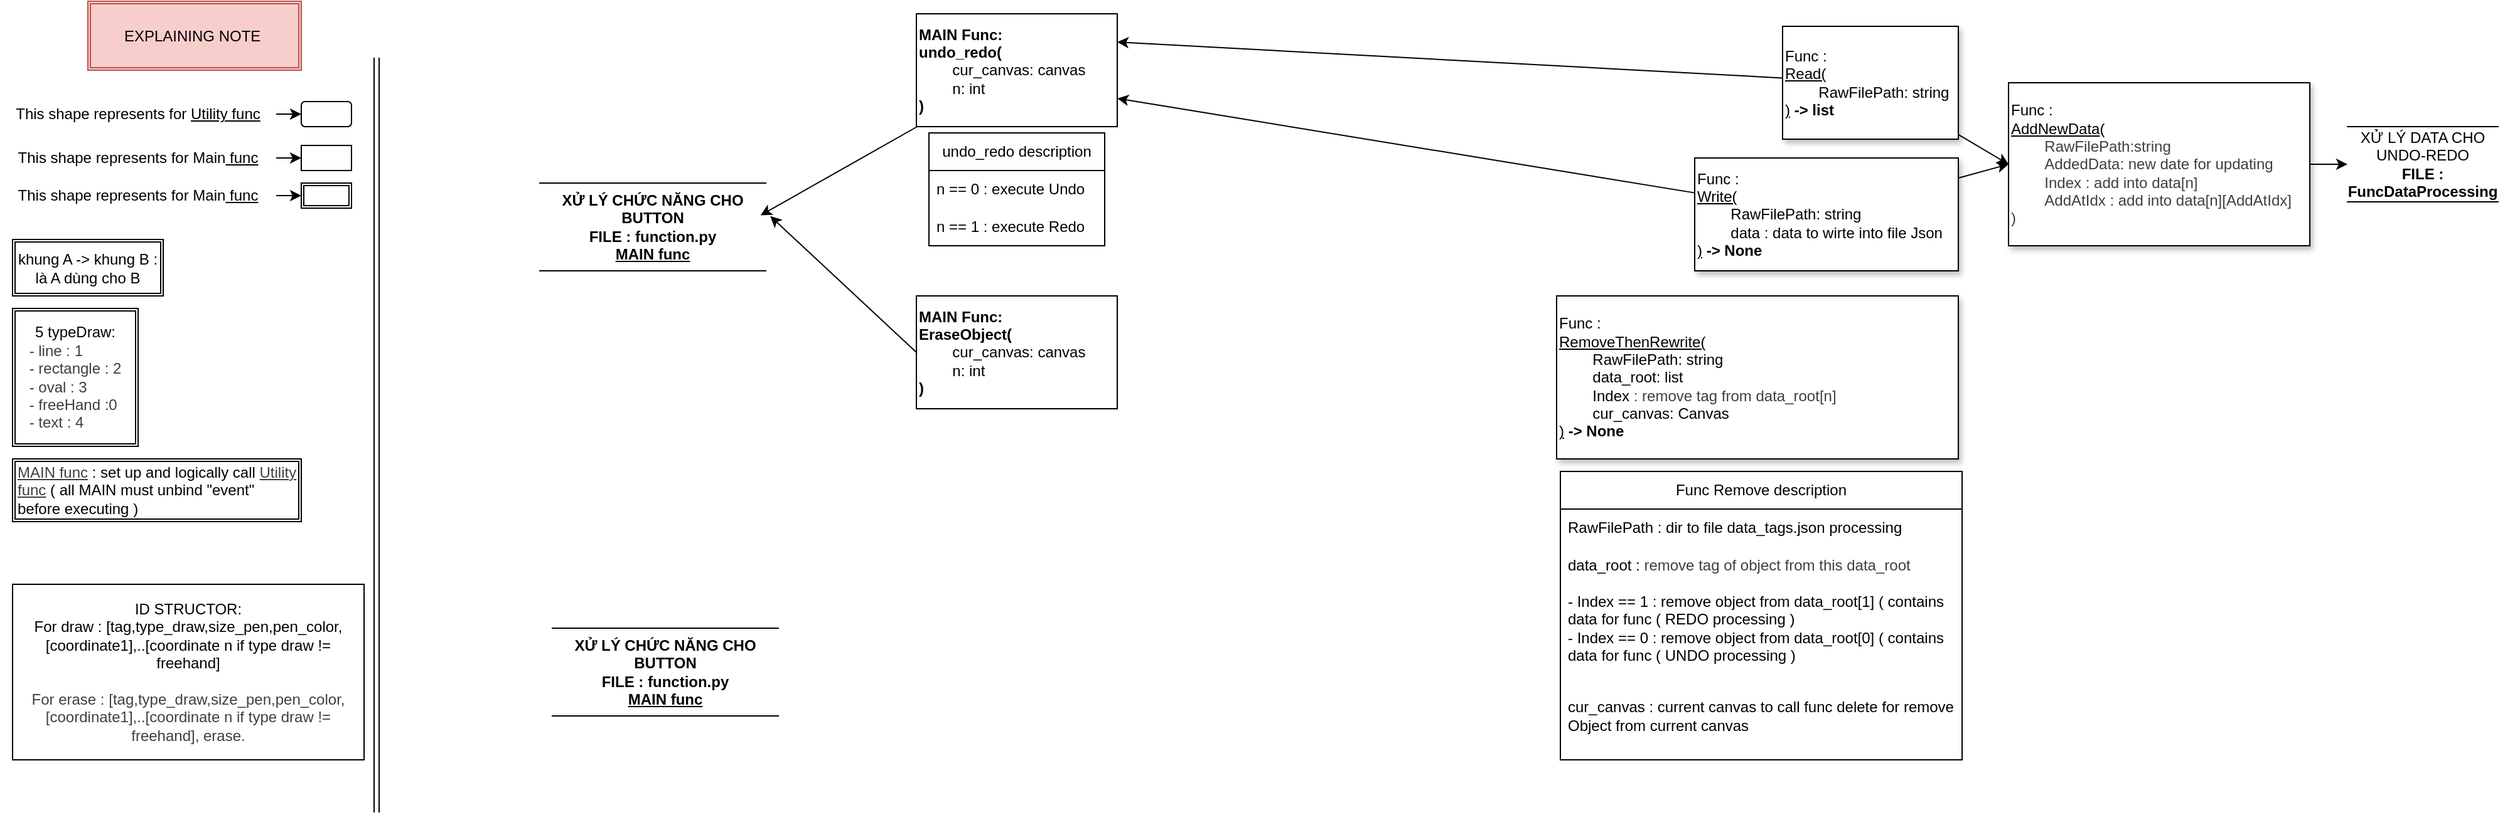 <mxfile>
    <diagram id="UDY6X7nuhw2dX7a9RGjf" name="Page-1">
        <mxGraphModel dx="3799" dy="2494" grid="1" gridSize="10" guides="1" tooltips="1" connect="1" arrows="1" fold="1" page="1" pageScale="1" pageWidth="850" pageHeight="1100" math="0" shadow="0">
            <root>
                <mxCell id="0"/>
                <mxCell id="1" parent="0"/>
                <mxCell id="3" value="XỬ LÝ DATA CHO UNDO-REDO&lt;div&gt;&lt;b&gt;FILE : FuncDataProcessing&lt;/b&gt;&lt;/div&gt;" style="shape=partialRectangle;whiteSpace=wrap;html=1;left=0;right=0;fillColor=none;" parent="1" vertex="1">
                    <mxGeometry x="-690" y="-2085" width="120" height="60" as="geometry"/>
                </mxCell>
                <mxCell id="36" style="edgeStyle=none;html=1;" parent="1" source="4" target="3" edge="1">
                    <mxGeometry relative="1" as="geometry"/>
                </mxCell>
                <mxCell id="4" value="Func :&lt;div&gt;&lt;u&gt;AddNewData&lt;/u&gt;(&lt;/div&gt;&lt;div style=&quot;&quot;&gt;&lt;span style=&quot;color: rgb(63, 63, 63); background-color: transparent;&quot;&gt;&lt;span style=&quot;white-space: pre;&quot;&gt;&#x9;&lt;/span&gt;RawFilePath:string&lt;/span&gt;&lt;/div&gt;&lt;div style=&quot;&quot;&gt;&lt;span style=&quot;color: rgb(63, 63, 63); background-color: transparent;&quot;&gt;&lt;span style=&quot;white-space: pre;&quot;&gt;&#x9;&lt;/span&gt;AddedData: new date for updating&lt;/span&gt;&lt;/div&gt;&lt;div style=&quot;&quot;&gt;&lt;span style=&quot;color: rgb(63, 63, 63); background-color: transparent;&quot;&gt;&lt;span style=&quot;white-space: pre;&quot;&gt;&#x9;&lt;/span&gt;Index&amp;nbsp;: add into data[n]&lt;br&gt;&lt;/span&gt;&lt;/div&gt;&lt;div style=&quot;&quot;&gt;&lt;span style=&quot;color: rgb(63, 63, 63); background-color: transparent;&quot;&gt;&lt;span style=&quot;white-space: pre;&quot;&gt;&#x9;&lt;/span&gt;AddAtIdx : add into data[n][AddAtIdx]&lt;br&gt;&lt;/span&gt;&lt;/div&gt;&lt;div&gt;&lt;span style=&quot;color: rgb(63, 63, 63); background-color: transparent;&quot;&gt;)&lt;/span&gt;&lt;/div&gt;" style="rounded=0;whiteSpace=wrap;html=1;align=left;shadow=1;" parent="1" vertex="1">
                    <mxGeometry x="-960" y="-2120" width="240" height="130" as="geometry"/>
                </mxCell>
                <mxCell id="29" style="edgeStyle=none;html=1;entryX=0;entryY=0.5;entryDx=0;entryDy=0;" parent="1" source="7" target="4" edge="1">
                    <mxGeometry relative="1" as="geometry"/>
                </mxCell>
                <mxCell id="33" style="edgeStyle=none;html=1;entryX=1;entryY=0.25;entryDx=0;entryDy=0;" parent="1" source="7" target="20" edge="1">
                    <mxGeometry relative="1" as="geometry"/>
                </mxCell>
                <mxCell id="7" value="Func :&lt;div&gt;&lt;u&gt;Read(&lt;/u&gt;&lt;/div&gt;&lt;div&gt;&lt;span style=&quot;text-decoration-line: underline; white-space: pre;&quot;&gt;&#x9;&lt;/span&gt;RawFilePath: string&lt;br&gt;&lt;/div&gt;&lt;div&gt;&lt;u&gt;)&lt;/u&gt;&amp;nbsp;&lt;b&gt;-&amp;gt; list&lt;/b&gt;&lt;/div&gt;" style="rounded=0;whiteSpace=wrap;html=1;align=left;shadow=1;" parent="1" vertex="1">
                    <mxGeometry x="-1140" y="-2165" width="140" height="90" as="geometry"/>
                </mxCell>
                <mxCell id="30" style="edgeStyle=none;html=1;entryX=0;entryY=0.5;entryDx=0;entryDy=0;" parent="1" source="9" target="4" edge="1">
                    <mxGeometry relative="1" as="geometry"/>
                </mxCell>
                <mxCell id="34" style="edgeStyle=none;html=1;entryX=1;entryY=0.75;entryDx=0;entryDy=0;" parent="1" source="9" target="20" edge="1">
                    <mxGeometry relative="1" as="geometry"/>
                </mxCell>
                <mxCell id="9" value="Func :&lt;div&gt;&lt;u&gt;Write(&lt;/u&gt;&lt;/div&gt;&lt;div&gt;&lt;span style=&quot;text-decoration-line: underline; white-space: pre;&quot;&gt;&#x9;&lt;/span&gt;RawFilePath: string&lt;br&gt;&lt;/div&gt;&lt;div&gt;&lt;span style=&quot;white-space: pre;&quot;&gt;&#x9;&lt;/span&gt;data : data to wirte into file Json&lt;br&gt;&lt;/div&gt;&lt;div&gt;&lt;u&gt;)&lt;/u&gt;&amp;nbsp;&lt;b&gt;-&amp;gt; None&lt;/b&gt;&lt;/div&gt;" style="rounded=0;whiteSpace=wrap;html=1;align=left;shadow=1;" parent="1" vertex="1">
                    <mxGeometry x="-1210" y="-2060" width="210" height="90" as="geometry"/>
                </mxCell>
                <mxCell id="16" value="undo_redo description" style="swimlane;fontStyle=0;childLayout=stackLayout;horizontal=1;startSize=30;horizontalStack=0;resizeParent=1;resizeParentMax=0;resizeLast=0;collapsible=1;marginBottom=0;whiteSpace=wrap;html=1;" parent="1" vertex="1">
                    <mxGeometry x="-1820" y="-2080" width="140" height="90" as="geometry"/>
                </mxCell>
                <mxCell id="17" value="n == 0 : execute Undo" style="text;strokeColor=none;fillColor=none;align=left;verticalAlign=middle;spacingLeft=4;spacingRight=4;overflow=hidden;points=[[0,0.5],[1,0.5]];portConstraint=eastwest;rotatable=0;whiteSpace=wrap;html=1;" parent="16" vertex="1">
                    <mxGeometry y="30" width="140" height="30" as="geometry"/>
                </mxCell>
                <mxCell id="18" value="n == 1 : execute Redo" style="text;strokeColor=none;fillColor=none;align=left;verticalAlign=middle;spacingLeft=4;spacingRight=4;overflow=hidden;points=[[0,0.5],[1,0.5]];portConstraint=eastwest;rotatable=0;whiteSpace=wrap;html=1;" parent="16" vertex="1">
                    <mxGeometry y="60" width="140" height="30" as="geometry"/>
                </mxCell>
                <mxCell id="20" value="&lt;b&gt;MAIN Func:&lt;/b&gt;&lt;div&gt;&lt;b&gt;undo_redo(&lt;/b&gt;&lt;/div&gt;&lt;div&gt;&lt;span style=&quot;white-space: pre;&quot;&gt;&#x9;&lt;/span&gt;cur_canvas: canvas&lt;/div&gt;&lt;div&gt;&lt;span style=&quot;white-space: pre;&quot;&gt;&#x9;&lt;/span&gt;n: int&lt;/div&gt;&lt;div&gt;&lt;b&gt;)&lt;/b&gt;&lt;/div&gt;" style="rounded=0;whiteSpace=wrap;html=1;align=left;" parent="1" vertex="1">
                    <mxGeometry x="-1830" y="-2175" width="160" height="90" as="geometry"/>
                </mxCell>
                <mxCell id="24" value="&lt;b&gt;XỬ LÝ CHỨC NĂNG CHO BUTTON&lt;/b&gt;&lt;br&gt;&lt;div&gt;&lt;b&gt;FILE : function.py&lt;/b&gt;&lt;/div&gt;&lt;div&gt;&lt;b&gt;&lt;u&gt;MAIN func&lt;/u&gt;&lt;/b&gt;&lt;/div&gt;" style="shape=partialRectangle;whiteSpace=wrap;html=1;left=0;right=0;fillColor=none;" parent="1" vertex="1">
                    <mxGeometry x="-2130" y="-2040" width="180" height="70" as="geometry"/>
                </mxCell>
                <mxCell id="35" style="edgeStyle=none;html=1;entryX=0.977;entryY=0.368;entryDx=0;entryDy=0;entryPerimeter=0;" parent="1" source="20" target="24" edge="1">
                    <mxGeometry relative="1" as="geometry"/>
                </mxCell>
                <mxCell id="38" value="Func :&lt;div&gt;&lt;u&gt;RemoveThenRewrite(&lt;/u&gt;&lt;/div&gt;&lt;div&gt;&lt;span style=&quot;text-decoration-line: underline; white-space: pre;&quot;&gt;&#x9;&lt;/span&gt;RawFilePath: string&lt;br&gt;&lt;/div&gt;&lt;div&gt;&lt;span style=&quot;white-space: pre;&quot;&gt;&#x9;&lt;/span&gt;data_root: list&lt;/div&gt;&lt;div&gt;&lt;span style=&quot;color: rgb(63, 63, 63); background-color: transparent; white-space: pre;&quot;&gt;&#x9;&lt;/span&gt;Index&lt;span style=&quot;color: rgb(63, 63, 63); background-color: transparent;&quot;&gt;&amp;nbsp;: remove tag from data_root[n]&lt;/span&gt;&lt;/div&gt;&lt;div&gt;&lt;span style=&quot;white-space: pre;&quot;&gt;&#x9;&lt;/span&gt;cur_canvas: Canvas&lt;br&gt;&lt;/div&gt;&lt;div&gt;&lt;u&gt;)&lt;/u&gt;&amp;nbsp;&lt;b&gt;-&amp;gt; None&lt;/b&gt;&lt;/div&gt;" style="rounded=0;whiteSpace=wrap;html=1;align=left;shadow=1;" parent="1" vertex="1">
                    <mxGeometry x="-1320" y="-1950" width="320" height="130" as="geometry"/>
                </mxCell>
                <mxCell id="39" value="Func Remove description" style="swimlane;fontStyle=0;childLayout=stackLayout;horizontal=1;startSize=30;horizontalStack=0;resizeParent=1;resizeParentMax=0;resizeLast=0;collapsible=1;marginBottom=0;whiteSpace=wrap;html=1;" parent="1" vertex="1">
                    <mxGeometry x="-1317" y="-1810" width="320" height="230" as="geometry"/>
                </mxCell>
                <mxCell id="40" value="RawFilePath : dir to file data_tags.json processing" style="text;strokeColor=none;fillColor=none;align=left;verticalAlign=middle;spacingLeft=4;spacingRight=4;overflow=hidden;points=[[0,0.5],[1,0.5]];portConstraint=eastwest;rotatable=0;whiteSpace=wrap;html=1;" parent="39" vertex="1">
                    <mxGeometry y="30" width="320" height="30" as="geometry"/>
                </mxCell>
                <mxCell id="41" value="data_root :&amp;nbsp;&lt;span style=&quot;color: rgb(63, 63, 63); background-color: transparent;&quot;&gt;remove tag of object from this data_root&lt;/span&gt;" style="text;strokeColor=none;fillColor=none;align=left;verticalAlign=middle;spacingLeft=4;spacingRight=4;overflow=hidden;points=[[0,0.5],[1,0.5]];portConstraint=eastwest;rotatable=0;whiteSpace=wrap;html=1;" parent="39" vertex="1">
                    <mxGeometry y="60" width="320" height="30" as="geometry"/>
                </mxCell>
                <mxCell id="42" value="- Index == 1 : remove object from data_root[1] ( contains data for func ( REDO processing )&lt;div&gt;- Index == 0 : remove object from data_root[0]&amp;nbsp;&lt;span style=&quot;color: rgb(0, 0, 0); background-color: transparent;&quot;&gt;( contains data for func ( UNDO processing )&lt;/span&gt;&lt;/div&gt;" style="text;strokeColor=none;fillColor=none;align=left;verticalAlign=middle;spacingLeft=4;spacingRight=4;overflow=hidden;points=[[0,0.5],[1,0.5]];portConstraint=eastwest;rotatable=0;whiteSpace=wrap;html=1;" parent="39" vertex="1">
                    <mxGeometry y="90" width="320" height="70" as="geometry"/>
                </mxCell>
                <mxCell id="48" value="cur_canvas : current canvas to call func delete for remove Object from current canvas" style="text;strokeColor=none;fillColor=none;align=left;verticalAlign=middle;spacingLeft=4;spacingRight=4;overflow=hidden;points=[[0,0.5],[1,0.5]];portConstraint=eastwest;rotatable=0;whiteSpace=wrap;html=1;" parent="39" vertex="1">
                    <mxGeometry y="160" width="320" height="70" as="geometry"/>
                </mxCell>
                <mxCell id="45" value="&lt;b&gt;MAIN Func:&lt;/b&gt;&lt;div&gt;&lt;b&gt;EraseObject(&lt;/b&gt;&lt;/div&gt;&lt;div&gt;&lt;span style=&quot;white-space: pre;&quot;&gt;&#x9;&lt;/span&gt;cur_canvas: canvas&lt;/div&gt;&lt;div&gt;&lt;span style=&quot;white-space: pre;&quot;&gt;&#x9;&lt;/span&gt;n: int&lt;/div&gt;&lt;div&gt;&lt;b&gt;)&lt;/b&gt;&lt;/div&gt;" style="rounded=0;whiteSpace=wrap;html=1;align=left;" parent="1" vertex="1">
                    <mxGeometry x="-1830" y="-1950" width="160" height="90" as="geometry"/>
                </mxCell>
                <mxCell id="47" style="edgeStyle=none;html=1;exitX=0;exitY=0.5;exitDx=0;exitDy=0;entryX=1.02;entryY=0.377;entryDx=0;entryDy=0;entryPerimeter=0;" parent="1" source="45" target="24" edge="1">
                    <mxGeometry relative="1" as="geometry"/>
                </mxCell>
                <mxCell id="66" style="edgeStyle=none;html=1;entryX=0;entryY=0.5;entryDx=0;entryDy=0;" parent="1" source="53" target="57" edge="1">
                    <mxGeometry relative="1" as="geometry"/>
                </mxCell>
                <mxCell id="53" value="This shape represents for &lt;u&gt;Utility func&lt;/u&gt;" style="text;strokeColor=none;align=center;fillColor=none;html=1;verticalAlign=middle;whiteSpace=wrap;rounded=0;" parent="1" vertex="1">
                    <mxGeometry x="-2560" y="-2115" width="220" height="40" as="geometry"/>
                </mxCell>
                <mxCell id="59" style="edgeStyle=none;html=1;entryX=0;entryY=0.5;entryDx=0;entryDy=0;" parent="1" source="55" target="58" edge="1">
                    <mxGeometry relative="1" as="geometry"/>
                </mxCell>
                <mxCell id="55" value="This shape represents for Main&lt;u&gt;&amp;nbsp;func&lt;/u&gt;" style="text;strokeColor=none;align=center;fillColor=none;html=1;verticalAlign=middle;whiteSpace=wrap;rounded=0;" parent="1" vertex="1">
                    <mxGeometry x="-2560" y="-2080" width="220" height="40" as="geometry"/>
                </mxCell>
                <mxCell id="57" value="" style="rounded=1;whiteSpace=wrap;html=1;" parent="1" vertex="1">
                    <mxGeometry x="-2320" y="-2105" width="40" height="20" as="geometry"/>
                </mxCell>
                <mxCell id="58" value="" style="rounded=0;whiteSpace=wrap;html=1;" parent="1" vertex="1">
                    <mxGeometry x="-2320" y="-2070" width="40" height="20" as="geometry"/>
                </mxCell>
                <mxCell id="61" value="&lt;span style=&quot;color: rgb(0, 0, 0);&quot;&gt;khung A -&amp;gt; khung B : là A dùng cho B&lt;/span&gt;" style="shape=ext;double=1;rounded=0;whiteSpace=wrap;html=1;" parent="1" vertex="1">
                    <mxGeometry x="-2550" y="-1995" width="120" height="45" as="geometry"/>
                </mxCell>
                <mxCell id="62" value="&lt;span style=&quot;color: rgb(0, 0, 0); text-align: left;&quot;&gt;5 typeDraw:&lt;/span&gt;&lt;div style=&quot;color: rgb(63, 63, 63); scrollbar-color: rgb(226, 226, 226) rgb(251, 251, 251); text-align: left;&quot;&gt;- line : 1&lt;/div&gt;&lt;div style=&quot;color: rgb(63, 63, 63); scrollbar-color: rgb(226, 226, 226) rgb(251, 251, 251); text-align: left;&quot;&gt;- rectangle : 2&lt;/div&gt;&lt;div style=&quot;color: rgb(63, 63, 63); scrollbar-color: rgb(226, 226, 226) rgb(251, 251, 251); text-align: left;&quot;&gt;- oval : 3&lt;/div&gt;&lt;div style=&quot;color: rgb(63, 63, 63); scrollbar-color: rgb(226, 226, 226) rgb(251, 251, 251); text-align: left;&quot;&gt;- freeHand :0&lt;/div&gt;&lt;div style=&quot;color: rgb(63, 63, 63); scrollbar-color: rgb(226, 226, 226) rgb(251, 251, 251); text-align: left;&quot;&gt;- text : 4&lt;/div&gt;" style="shape=ext;double=1;rounded=0;whiteSpace=wrap;html=1;" parent="1" vertex="1">
                    <mxGeometry x="-2550" y="-1940" width="100" height="110" as="geometry"/>
                </mxCell>
                <mxCell id="63" value="&lt;u style=&quot;color: rgb(63, 63, 63); scrollbar-color: rgb(226, 226, 226) rgb(251, 251, 251);&quot;&gt;MAIN func&lt;/u&gt;&lt;span style=&quot;color: rgb(0, 0, 0);&quot;&gt;&amp;nbsp;: set up and logically call&amp;nbsp;&lt;/span&gt;&lt;u style=&quot;color: rgb(63, 63, 63); scrollbar-color: rgb(226, 226, 226) rgb(251, 251, 251);&quot;&gt;Utility func&lt;/u&gt;&lt;span style=&quot;color: rgb(0, 0, 0);&quot;&gt;&amp;nbsp;( all MAIN must unbind &quot;event&quot; before executing )&lt;/span&gt;" style="shape=ext;double=1;rounded=0;whiteSpace=wrap;html=1;align=left;" parent="1" vertex="1">
                    <mxGeometry x="-2550" y="-1820" width="230" height="50" as="geometry"/>
                </mxCell>
                <mxCell id="69" style="edgeStyle=none;html=1;entryX=0;entryY=0.5;entryDx=0;entryDy=0;" parent="1" source="67" target="68" edge="1">
                    <mxGeometry relative="1" as="geometry"/>
                </mxCell>
                <mxCell id="67" value="This shape represents for Main&lt;u&gt;&amp;nbsp;func&lt;/u&gt;" style="text;strokeColor=none;align=center;fillColor=none;html=1;verticalAlign=middle;whiteSpace=wrap;rounded=0;" parent="1" vertex="1">
                    <mxGeometry x="-2560" y="-2050" width="220" height="40" as="geometry"/>
                </mxCell>
                <mxCell id="68" value="" style="shape=ext;double=1;rounded=0;whiteSpace=wrap;html=1;" parent="1" vertex="1">
                    <mxGeometry x="-2320" y="-2040" width="40" height="20" as="geometry"/>
                </mxCell>
                <mxCell id="70" value="EXPLAINING NOTE&amp;nbsp;" style="shape=ext;double=1;rounded=0;whiteSpace=wrap;html=1;fillColor=#f8cecc;strokeColor=#b85450;" parent="1" vertex="1">
                    <mxGeometry x="-2490" y="-2185" width="170" height="55" as="geometry"/>
                </mxCell>
                <mxCell id="72" value="&lt;b&gt;XỬ LÝ CHỨC NĂNG CHO BUTTON&lt;/b&gt;&lt;br&gt;&lt;div&gt;&lt;b&gt;FILE : function.py&lt;/b&gt;&lt;/div&gt;&lt;div&gt;&lt;b&gt;&lt;u&gt;MAIN func&lt;/u&gt;&lt;/b&gt;&lt;/div&gt;" style="shape=partialRectangle;whiteSpace=wrap;html=1;left=0;right=0;fillColor=none;" parent="1" vertex="1">
                    <mxGeometry x="-2120" y="-1685" width="180" height="70" as="geometry"/>
                </mxCell>
                <mxCell id="60" value="" style="shape=link;html=1;" parent="1" edge="1">
                    <mxGeometry width="100" relative="1" as="geometry">
                        <mxPoint x="-2260" y="-2140.003" as="sourcePoint"/>
                        <mxPoint x="-2260" y="-1537.999" as="targetPoint"/>
                    </mxGeometry>
                </mxCell>
                <mxCell id="77" value="ID STRUCTOR:&lt;div&gt;For draw : [tag,type_draw,size_pen,pen_color,[coordinate1],..[coordinate n if type draw != freehand]&lt;/div&gt;&lt;div&gt;&lt;br&gt;&lt;/div&gt;&lt;div&gt;&lt;span style=&quot;color: rgb(63, 63, 63);&quot;&gt;For erase : [tag,type_draw,size_pen,pen_color,[coordinate1],..[coordinate n if type draw != freehand], erase.&lt;/span&gt;&lt;/div&gt;" style="rounded=0;whiteSpace=wrap;html=1;" vertex="1" parent="1">
                    <mxGeometry x="-2550" y="-1720" width="280" height="140" as="geometry"/>
                </mxCell>
            </root>
        </mxGraphModel>
    </diagram>
</mxfile>